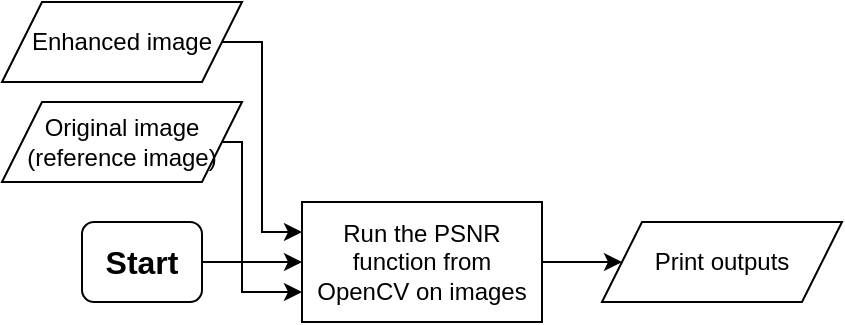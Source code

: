 <mxfile version="24.9.1">
  <diagram name="Page-1" id="8bfirz3oWDYka6PuBPYK">
    <mxGraphModel dx="1461" dy="725" grid="1" gridSize="10" guides="1" tooltips="1" connect="1" arrows="1" fold="1" page="1" pageScale="1" pageWidth="850" pageHeight="1100" math="0" shadow="0">
      <root>
        <mxCell id="0" />
        <mxCell id="1" parent="0" />
        <mxCell id="c5VY2Wb4ZyjpvdkWRZNB-8" style="edgeStyle=orthogonalEdgeStyle;rounded=0;orthogonalLoop=1;jettySize=auto;html=1;exitX=1;exitY=0.5;exitDx=0;exitDy=0;entryX=0;entryY=0.75;entryDx=0;entryDy=0;" parent="1" source="c5VY2Wb4ZyjpvdkWRZNB-1" target="c5VY2Wb4ZyjpvdkWRZNB-5" edge="1">
          <mxGeometry relative="1" as="geometry">
            <Array as="points">
              <mxPoint x="150" y="80" />
              <mxPoint x="150" y="155" />
            </Array>
          </mxGeometry>
        </mxCell>
        <mxCell id="c5VY2Wb4ZyjpvdkWRZNB-1" value="Original image&lt;br&gt;(reference image)" style="shape=parallelogram;perimeter=parallelogramPerimeter;whiteSpace=wrap;html=1;fixedSize=1;" parent="1" vertex="1">
          <mxGeometry x="30" y="60" width="120" height="40" as="geometry" />
        </mxCell>
        <mxCell id="c5VY2Wb4ZyjpvdkWRZNB-7" style="edgeStyle=orthogonalEdgeStyle;rounded=0;orthogonalLoop=1;jettySize=auto;html=1;exitX=1;exitY=0.5;exitDx=0;exitDy=0;entryX=0;entryY=0.25;entryDx=0;entryDy=0;" parent="1" source="c5VY2Wb4ZyjpvdkWRZNB-2" target="c5VY2Wb4ZyjpvdkWRZNB-5" edge="1">
          <mxGeometry relative="1" as="geometry">
            <Array as="points">
              <mxPoint x="160" y="30" />
              <mxPoint x="160" y="125" />
            </Array>
          </mxGeometry>
        </mxCell>
        <mxCell id="c5VY2Wb4ZyjpvdkWRZNB-2" value="Enhanced image" style="shape=parallelogram;perimeter=parallelogramPerimeter;whiteSpace=wrap;html=1;fixedSize=1;" parent="1" vertex="1">
          <mxGeometry x="30" y="10" width="120" height="40" as="geometry" />
        </mxCell>
        <mxCell id="c5VY2Wb4ZyjpvdkWRZNB-6" style="edgeStyle=orthogonalEdgeStyle;rounded=0;orthogonalLoop=1;jettySize=auto;html=1;exitX=1;exitY=0.5;exitDx=0;exitDy=0;entryX=0;entryY=0.5;entryDx=0;entryDy=0;" parent="1" source="c5VY2Wb4ZyjpvdkWRZNB-3" target="c5VY2Wb4ZyjpvdkWRZNB-5" edge="1">
          <mxGeometry relative="1" as="geometry" />
        </mxCell>
        <mxCell id="c5VY2Wb4ZyjpvdkWRZNB-3" value="&lt;b&gt;&lt;font style=&quot;font-size: 16px;&quot;&gt;Start&lt;/font&gt;&lt;/b&gt;" style="rounded=1;whiteSpace=wrap;html=1;" parent="1" vertex="1">
          <mxGeometry x="70" y="120" width="60" height="40" as="geometry" />
        </mxCell>
        <mxCell id="c5VY2Wb4ZyjpvdkWRZNB-4" value="Print outputs" style="shape=parallelogram;perimeter=parallelogramPerimeter;whiteSpace=wrap;html=1;fixedSize=1;" parent="1" vertex="1">
          <mxGeometry x="330" y="120" width="120" height="40" as="geometry" />
        </mxCell>
        <mxCell id="c5VY2Wb4ZyjpvdkWRZNB-9" style="edgeStyle=orthogonalEdgeStyle;rounded=0;orthogonalLoop=1;jettySize=auto;html=1;exitX=1;exitY=0.5;exitDx=0;exitDy=0;entryX=0;entryY=0.5;entryDx=0;entryDy=0;" parent="1" source="c5VY2Wb4ZyjpvdkWRZNB-5" target="c5VY2Wb4ZyjpvdkWRZNB-4" edge="1">
          <mxGeometry relative="1" as="geometry" />
        </mxCell>
        <mxCell id="c5VY2Wb4ZyjpvdkWRZNB-5" value="Run the PSNR function from OpenCV on images" style="rounded=0;whiteSpace=wrap;html=1;" parent="1" vertex="1">
          <mxGeometry x="180" y="110" width="120" height="60" as="geometry" />
        </mxCell>
      </root>
    </mxGraphModel>
  </diagram>
</mxfile>
